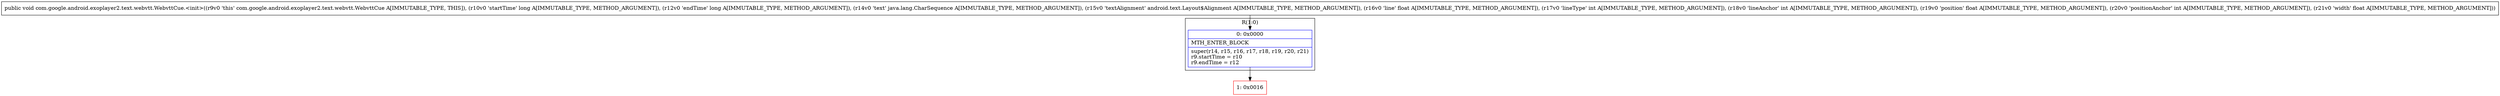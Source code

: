 digraph "CFG forcom.google.android.exoplayer2.text.webvtt.WebvttCue.\<init\>(JJLjava\/lang\/CharSequence;Landroid\/text\/Layout$Alignment;FIIFIF)V" {
subgraph cluster_Region_1455726402 {
label = "R(1:0)";
node [shape=record,color=blue];
Node_0 [shape=record,label="{0\:\ 0x0000|MTH_ENTER_BLOCK\l|super(r14, r15, r16, r17, r18, r19, r20, r21)\lr9.startTime = r10\lr9.endTime = r12\l}"];
}
Node_1 [shape=record,color=red,label="{1\:\ 0x0016}"];
MethodNode[shape=record,label="{public void com.google.android.exoplayer2.text.webvtt.WebvttCue.\<init\>((r9v0 'this' com.google.android.exoplayer2.text.webvtt.WebvttCue A[IMMUTABLE_TYPE, THIS]), (r10v0 'startTime' long A[IMMUTABLE_TYPE, METHOD_ARGUMENT]), (r12v0 'endTime' long A[IMMUTABLE_TYPE, METHOD_ARGUMENT]), (r14v0 'text' java.lang.CharSequence A[IMMUTABLE_TYPE, METHOD_ARGUMENT]), (r15v0 'textAlignment' android.text.Layout$Alignment A[IMMUTABLE_TYPE, METHOD_ARGUMENT]), (r16v0 'line' float A[IMMUTABLE_TYPE, METHOD_ARGUMENT]), (r17v0 'lineType' int A[IMMUTABLE_TYPE, METHOD_ARGUMENT]), (r18v0 'lineAnchor' int A[IMMUTABLE_TYPE, METHOD_ARGUMENT]), (r19v0 'position' float A[IMMUTABLE_TYPE, METHOD_ARGUMENT]), (r20v0 'positionAnchor' int A[IMMUTABLE_TYPE, METHOD_ARGUMENT]), (r21v0 'width' float A[IMMUTABLE_TYPE, METHOD_ARGUMENT])) }"];
MethodNode -> Node_0;
Node_0 -> Node_1;
}

